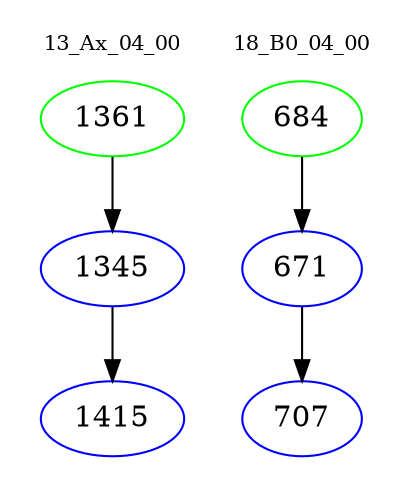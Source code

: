 digraph{
subgraph cluster_0 {
color = white
label = "13_Ax_04_00";
fontsize=10;
T0_1361 [label="1361", color="green"]
T0_1361 -> T0_1345 [color="black"]
T0_1345 [label="1345", color="blue"]
T0_1345 -> T0_1415 [color="black"]
T0_1415 [label="1415", color="blue"]
}
subgraph cluster_1 {
color = white
label = "18_B0_04_00";
fontsize=10;
T1_684 [label="684", color="green"]
T1_684 -> T1_671 [color="black"]
T1_671 [label="671", color="blue"]
T1_671 -> T1_707 [color="black"]
T1_707 [label="707", color="blue"]
}
}
